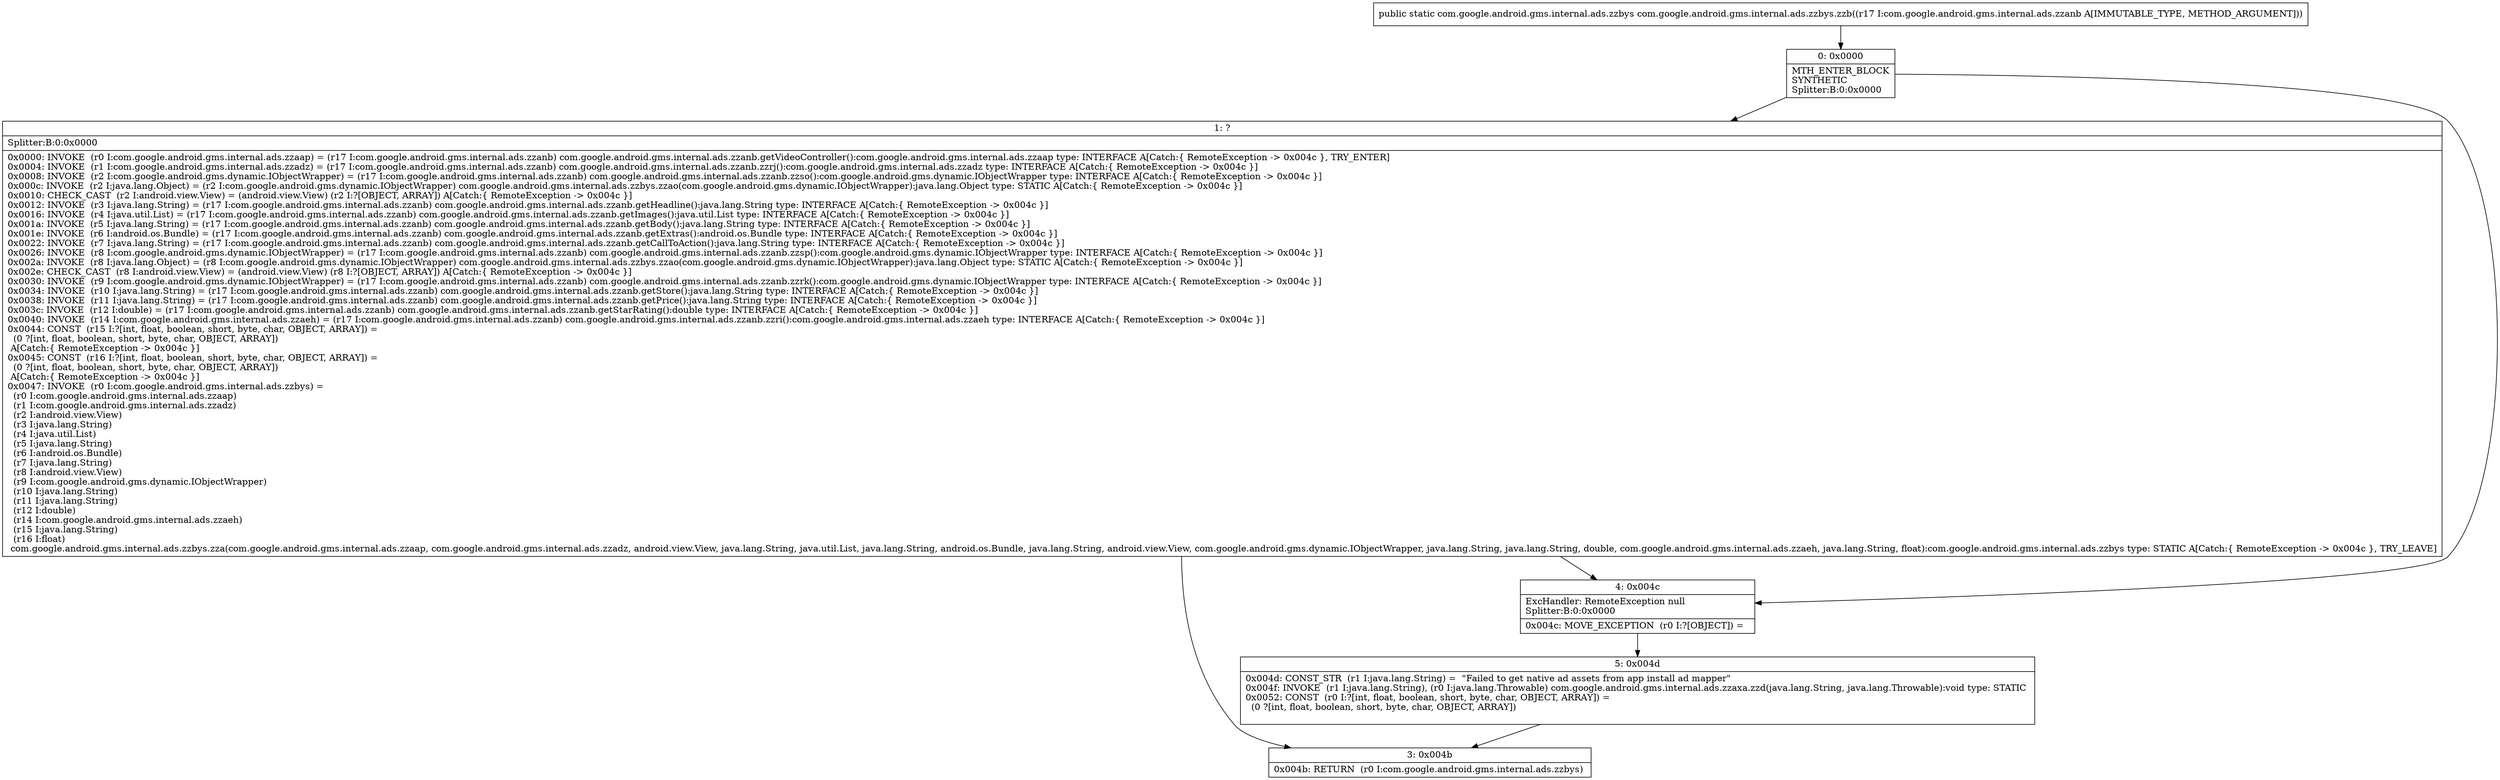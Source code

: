digraph "CFG forcom.google.android.gms.internal.ads.zzbys.zzb(Lcom\/google\/android\/gms\/internal\/ads\/zzanb;)Lcom\/google\/android\/gms\/internal\/ads\/zzbys;" {
Node_0 [shape=record,label="{0\:\ 0x0000|MTH_ENTER_BLOCK\lSYNTHETIC\lSplitter:B:0:0x0000\l}"];
Node_1 [shape=record,label="{1\:\ ?|Splitter:B:0:0x0000\l|0x0000: INVOKE  (r0 I:com.google.android.gms.internal.ads.zzaap) = (r17 I:com.google.android.gms.internal.ads.zzanb) com.google.android.gms.internal.ads.zzanb.getVideoController():com.google.android.gms.internal.ads.zzaap type: INTERFACE A[Catch:\{ RemoteException \-\> 0x004c \}, TRY_ENTER]\l0x0004: INVOKE  (r1 I:com.google.android.gms.internal.ads.zzadz) = (r17 I:com.google.android.gms.internal.ads.zzanb) com.google.android.gms.internal.ads.zzanb.zzrj():com.google.android.gms.internal.ads.zzadz type: INTERFACE A[Catch:\{ RemoteException \-\> 0x004c \}]\l0x0008: INVOKE  (r2 I:com.google.android.gms.dynamic.IObjectWrapper) = (r17 I:com.google.android.gms.internal.ads.zzanb) com.google.android.gms.internal.ads.zzanb.zzso():com.google.android.gms.dynamic.IObjectWrapper type: INTERFACE A[Catch:\{ RemoteException \-\> 0x004c \}]\l0x000c: INVOKE  (r2 I:java.lang.Object) = (r2 I:com.google.android.gms.dynamic.IObjectWrapper) com.google.android.gms.internal.ads.zzbys.zzao(com.google.android.gms.dynamic.IObjectWrapper):java.lang.Object type: STATIC A[Catch:\{ RemoteException \-\> 0x004c \}]\l0x0010: CHECK_CAST  (r2 I:android.view.View) = (android.view.View) (r2 I:?[OBJECT, ARRAY]) A[Catch:\{ RemoteException \-\> 0x004c \}]\l0x0012: INVOKE  (r3 I:java.lang.String) = (r17 I:com.google.android.gms.internal.ads.zzanb) com.google.android.gms.internal.ads.zzanb.getHeadline():java.lang.String type: INTERFACE A[Catch:\{ RemoteException \-\> 0x004c \}]\l0x0016: INVOKE  (r4 I:java.util.List) = (r17 I:com.google.android.gms.internal.ads.zzanb) com.google.android.gms.internal.ads.zzanb.getImages():java.util.List type: INTERFACE A[Catch:\{ RemoteException \-\> 0x004c \}]\l0x001a: INVOKE  (r5 I:java.lang.String) = (r17 I:com.google.android.gms.internal.ads.zzanb) com.google.android.gms.internal.ads.zzanb.getBody():java.lang.String type: INTERFACE A[Catch:\{ RemoteException \-\> 0x004c \}]\l0x001e: INVOKE  (r6 I:android.os.Bundle) = (r17 I:com.google.android.gms.internal.ads.zzanb) com.google.android.gms.internal.ads.zzanb.getExtras():android.os.Bundle type: INTERFACE A[Catch:\{ RemoteException \-\> 0x004c \}]\l0x0022: INVOKE  (r7 I:java.lang.String) = (r17 I:com.google.android.gms.internal.ads.zzanb) com.google.android.gms.internal.ads.zzanb.getCallToAction():java.lang.String type: INTERFACE A[Catch:\{ RemoteException \-\> 0x004c \}]\l0x0026: INVOKE  (r8 I:com.google.android.gms.dynamic.IObjectWrapper) = (r17 I:com.google.android.gms.internal.ads.zzanb) com.google.android.gms.internal.ads.zzanb.zzsp():com.google.android.gms.dynamic.IObjectWrapper type: INTERFACE A[Catch:\{ RemoteException \-\> 0x004c \}]\l0x002a: INVOKE  (r8 I:java.lang.Object) = (r8 I:com.google.android.gms.dynamic.IObjectWrapper) com.google.android.gms.internal.ads.zzbys.zzao(com.google.android.gms.dynamic.IObjectWrapper):java.lang.Object type: STATIC A[Catch:\{ RemoteException \-\> 0x004c \}]\l0x002e: CHECK_CAST  (r8 I:android.view.View) = (android.view.View) (r8 I:?[OBJECT, ARRAY]) A[Catch:\{ RemoteException \-\> 0x004c \}]\l0x0030: INVOKE  (r9 I:com.google.android.gms.dynamic.IObjectWrapper) = (r17 I:com.google.android.gms.internal.ads.zzanb) com.google.android.gms.internal.ads.zzanb.zzrk():com.google.android.gms.dynamic.IObjectWrapper type: INTERFACE A[Catch:\{ RemoteException \-\> 0x004c \}]\l0x0034: INVOKE  (r10 I:java.lang.String) = (r17 I:com.google.android.gms.internal.ads.zzanb) com.google.android.gms.internal.ads.zzanb.getStore():java.lang.String type: INTERFACE A[Catch:\{ RemoteException \-\> 0x004c \}]\l0x0038: INVOKE  (r11 I:java.lang.String) = (r17 I:com.google.android.gms.internal.ads.zzanb) com.google.android.gms.internal.ads.zzanb.getPrice():java.lang.String type: INTERFACE A[Catch:\{ RemoteException \-\> 0x004c \}]\l0x003c: INVOKE  (r12 I:double) = (r17 I:com.google.android.gms.internal.ads.zzanb) com.google.android.gms.internal.ads.zzanb.getStarRating():double type: INTERFACE A[Catch:\{ RemoteException \-\> 0x004c \}]\l0x0040: INVOKE  (r14 I:com.google.android.gms.internal.ads.zzaeh) = (r17 I:com.google.android.gms.internal.ads.zzanb) com.google.android.gms.internal.ads.zzanb.zzri():com.google.android.gms.internal.ads.zzaeh type: INTERFACE A[Catch:\{ RemoteException \-\> 0x004c \}]\l0x0044: CONST  (r15 I:?[int, float, boolean, short, byte, char, OBJECT, ARRAY]) = \l  (0 ?[int, float, boolean, short, byte, char, OBJECT, ARRAY])\l A[Catch:\{ RemoteException \-\> 0x004c \}]\l0x0045: CONST  (r16 I:?[int, float, boolean, short, byte, char, OBJECT, ARRAY]) = \l  (0 ?[int, float, boolean, short, byte, char, OBJECT, ARRAY])\l A[Catch:\{ RemoteException \-\> 0x004c \}]\l0x0047: INVOKE  (r0 I:com.google.android.gms.internal.ads.zzbys) = \l  (r0 I:com.google.android.gms.internal.ads.zzaap)\l  (r1 I:com.google.android.gms.internal.ads.zzadz)\l  (r2 I:android.view.View)\l  (r3 I:java.lang.String)\l  (r4 I:java.util.List)\l  (r5 I:java.lang.String)\l  (r6 I:android.os.Bundle)\l  (r7 I:java.lang.String)\l  (r8 I:android.view.View)\l  (r9 I:com.google.android.gms.dynamic.IObjectWrapper)\l  (r10 I:java.lang.String)\l  (r11 I:java.lang.String)\l  (r12 I:double)\l  (r14 I:com.google.android.gms.internal.ads.zzaeh)\l  (r15 I:java.lang.String)\l  (r16 I:float)\l com.google.android.gms.internal.ads.zzbys.zza(com.google.android.gms.internal.ads.zzaap, com.google.android.gms.internal.ads.zzadz, android.view.View, java.lang.String, java.util.List, java.lang.String, android.os.Bundle, java.lang.String, android.view.View, com.google.android.gms.dynamic.IObjectWrapper, java.lang.String, java.lang.String, double, com.google.android.gms.internal.ads.zzaeh, java.lang.String, float):com.google.android.gms.internal.ads.zzbys type: STATIC A[Catch:\{ RemoteException \-\> 0x004c \}, TRY_LEAVE]\l}"];
Node_3 [shape=record,label="{3\:\ 0x004b|0x004b: RETURN  (r0 I:com.google.android.gms.internal.ads.zzbys) \l}"];
Node_4 [shape=record,label="{4\:\ 0x004c|ExcHandler: RemoteException null\lSplitter:B:0:0x0000\l|0x004c: MOVE_EXCEPTION  (r0 I:?[OBJECT]) =  \l}"];
Node_5 [shape=record,label="{5\:\ 0x004d|0x004d: CONST_STR  (r1 I:java.lang.String) =  \"Failed to get native ad assets from app install ad mapper\" \l0x004f: INVOKE  (r1 I:java.lang.String), (r0 I:java.lang.Throwable) com.google.android.gms.internal.ads.zzaxa.zzd(java.lang.String, java.lang.Throwable):void type: STATIC \l0x0052: CONST  (r0 I:?[int, float, boolean, short, byte, char, OBJECT, ARRAY]) = \l  (0 ?[int, float, boolean, short, byte, char, OBJECT, ARRAY])\l \l}"];
MethodNode[shape=record,label="{public static com.google.android.gms.internal.ads.zzbys com.google.android.gms.internal.ads.zzbys.zzb((r17 I:com.google.android.gms.internal.ads.zzanb A[IMMUTABLE_TYPE, METHOD_ARGUMENT])) }"];
MethodNode -> Node_0;
Node_0 -> Node_1;
Node_0 -> Node_4;
Node_1 -> Node_4;
Node_1 -> Node_3;
Node_4 -> Node_5;
Node_5 -> Node_3;
}

